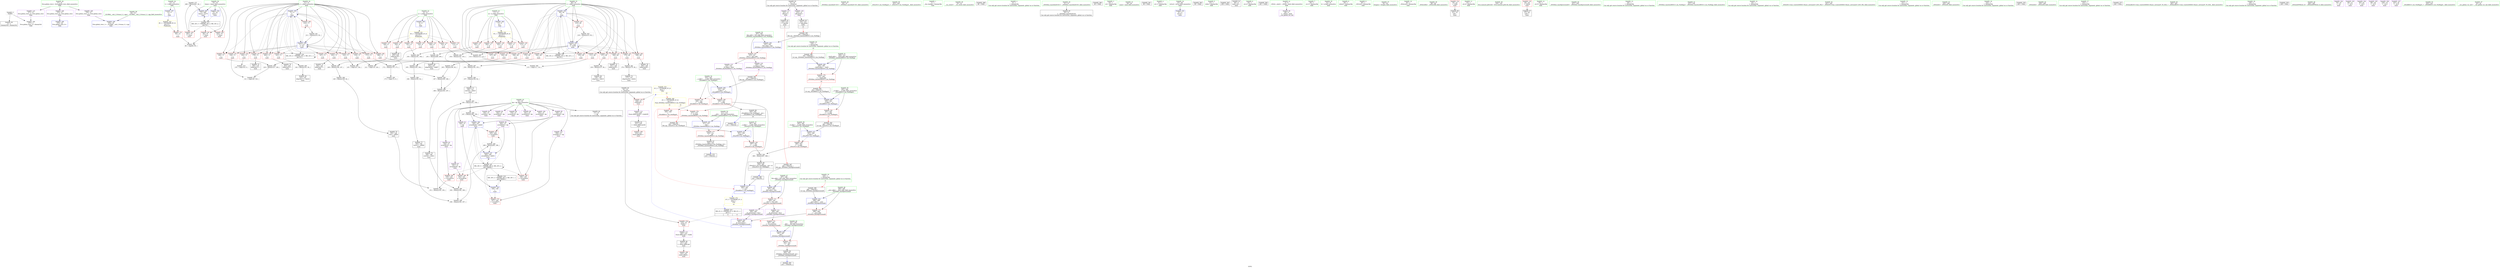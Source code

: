 digraph "SVFG" {
	label="SVFG";

	Node0x563afff440c0 [shape=record,color=grey,label="{NodeID: 0\nNullPtr}"];
	Node0x563afff440c0 -> Node0x563afff63b10[style=solid];
	Node0x563afff440c0 -> Node0x563afff6b740[style=solid];
	Node0x563afff720a0 [shape=record,color=grey,label="{NodeID: 277\n268 = Binary(267, 92, )\n}"];
	Node0x563afff720a0 -> Node0x563afff65fc0[style=solid];
	Node0x563afff65ae0 [shape=record,color=blue,label="{NodeID: 194\n69\<--92\ni\<--\nmain\n}"];
	Node0x563afff65ae0 -> Node0x563afff68a70[style=dashed];
	Node0x563afff65ae0 -> Node0x563afff68b40[style=dashed];
	Node0x563afff65ae0 -> Node0x563afff68c10[style=dashed];
	Node0x563afff65ae0 -> Node0x563afff68ce0[style=dashed];
	Node0x563afff65ae0 -> Node0x563afff68db0[style=dashed];
	Node0x563afff65ae0 -> Node0x563afff68e80[style=dashed];
	Node0x563afff65ae0 -> Node0x563afff68f50[style=dashed];
	Node0x563afff65ae0 -> Node0x563afff69020[style=dashed];
	Node0x563afff65ae0 -> Node0x563afff690f0[style=dashed];
	Node0x563afff65ae0 -> Node0x563afff691c0[style=dashed];
	Node0x563afff65ae0 -> Node0x563afff69290[style=dashed];
	Node0x563afff65ae0 -> Node0x563afff69360[style=dashed];
	Node0x563afff65ae0 -> Node0x563afff65ef0[style=dashed];
	Node0x563afff65ae0 -> Node0x563afff7ff70[style=dashed];
	Node0x563afff62d60 [shape=record,color=purple,label="{NodeID: 111\n220\<--219\nvbase.offset.ptr\<--vtable\nmain\n}"];
	Node0x563afff62d60 -> Node0x563afff64c40[style=solid];
	Node0x563afff60dc0 [shape=record,color=green,label="{NodeID: 28\n46\<--47\n_ZNSt8ios_base4InitC1Ev\<--_ZNSt8ios_base4InitC1Ev_field_insensitive\n}"];
	Node0x563afff94880 [shape=record,color=black,label="{NodeID: 388\n286 = PHI(226, )\n1st arg _ZNSt8ios_base9precisionEl }"];
	Node0x563afff94880 -> Node0x563afff66160[style=solid];
	Node0x563afff74aa0 [shape=record,color=grey,label="{NodeID: 305\n173 = cmp(172, 9, )\n}"];
	Node0x563afff68ce0 [shape=record,color=red,label="{NodeID: 139\n137\<--69\n\<--i\nmain\n}"];
	Node0x563afff68ce0 -> Node0x563afff74620[style=solid];
	Node0x563afff63770 [shape=record,color=green,label="{NodeID: 56\n353\<--354\n_ZStorSt13_Ios_FmtflagsS_\<--_ZStorSt13_Ios_FmtflagsS__field_insensitive\n}"];
	Node0x563afff84310 [shape=record,color=yellow,style=double,label="{NodeID: 333\n8V_1 = ENCHI(MR_8V_0)\npts\{14 \}\nFun[main]}"];
	Node0x563afff84310 -> Node0x563afff68660[style=dashed];
	Node0x563afff6a3a0 [shape=record,color=red,label="{NodeID: 167\n205\<--204\n\<--arrayidx52\nmain\n}"];
	Node0x563afff6a3a0 -> Node0x563afff72b20[style=solid];
	Node0x563afff64f80 [shape=record,color=black,label="{NodeID: 84\n252\<--251\nidxprom68\<--add67\nmain\n}"];
	Node0x563afff5ebe0 [shape=record,color=green,label="{NodeID: 1\n7\<--1\n__dso_handle\<--dummyObj\nGlob }"];
	Node0x563afff72220 [shape=record,color=grey,label="{NodeID: 278\n129 = Binary(127, 128, )\n}"];
	Node0x563afff72220 -> Node0x563afff753a0[style=solid];
	Node0x563afff65bb0 [shape=record,color=blue,label="{NodeID: 195\n71\<--9\nj\<--\nmain\n}"];
	Node0x563afff65bb0 -> Node0x563afff69430[style=dashed];
	Node0x563afff65bb0 -> Node0x563afff69500[style=dashed];
	Node0x563afff65bb0 -> Node0x563afff695d0[style=dashed];
	Node0x563afff65bb0 -> Node0x563afff696a0[style=dashed];
	Node0x563afff65bb0 -> Node0x563afff69770[style=dashed];
	Node0x563afff65bb0 -> Node0x563afff69840[style=dashed];
	Node0x563afff65bb0 -> Node0x563afff69910[style=dashed];
	Node0x563afff65bb0 -> Node0x563afff699e0[style=dashed];
	Node0x563afff65bb0 -> Node0x563afff69ab0[style=dashed];
	Node0x563afff65bb0 -> Node0x563afff69b80[style=dashed];
	Node0x563afff65bb0 -> Node0x563afff69c50[style=dashed];
	Node0x563afff65bb0 -> Node0x563afff69d20[style=dashed];
	Node0x563afff65bb0 -> Node0x563afff69df0[style=dashed];
	Node0x563afff65bb0 -> Node0x563afff65bb0[style=dashed];
	Node0x563afff65bb0 -> Node0x563afff65e20[style=dashed];
	Node0x563afff65bb0 -> Node0x563afff80470[style=dashed];
	Node0x563afff62e30 [shape=record,color=purple,label="{NodeID: 112\n230\<--229\nvbase.offset.ptr60\<--vtable59\nmain\n}"];
	Node0x563afff62e30 -> Node0x563afff64de0[style=solid];
	Node0x563afff60ec0 [shape=record,color=green,label="{NodeID: 29\n52\<--53\n__cxa_atexit\<--__cxa_atexit_field_insensitive\n}"];
	Node0x563afff6bfa0 [shape=record,color=black,label="{NodeID: 389\n88 = PHI()\n}"];
	Node0x563afff74c20 [shape=record,color=grey,label="{NodeID: 306\n96 = cmp(94, 95, )\n}"];
	Node0x563afff68db0 [shape=record,color=red,label="{NodeID: 140\n155\<--69\n\<--i\nmain\n}"];
	Node0x563afff68db0 -> Node0x563afff73ea0[style=solid];
	Node0x563afff63870 [shape=record,color=green,label="{NodeID: 57\n361\<--362\n__a.addr\<--__a.addr_field_insensitive\n_ZStorSt13_Ios_FmtflagsS_\n}"];
	Node0x563afff63870 -> Node0x563afff6b0a0[style=solid];
	Node0x563afff63870 -> Node0x563afff668b0[style=solid];
	Node0x563afff6a470 [shape=record,color=red,label="{NodeID: 168\n222\<--221\nvbase.offset\<--\nmain\n}"];
	Node0x563afff65050 [shape=record,color=black,label="{NodeID: 85\n255\<--254\nidxprom70\<--\nmain\n}"];
	Node0x563afff5ec70 [shape=record,color=green,label="{NodeID: 2\n9\<--1\n\<--dummyObj\nCan only get source location for instruction, argument, global var or function.}"];
	Node0x563afff723a0 [shape=record,color=grey,label="{NodeID: 279\n185 = Binary(184, 92, )\n}"];
	Node0x563afff723a0 -> Node0x563afff73720[style=solid];
	Node0x563afff65c80 [shape=record,color=blue,label="{NodeID: 196\n165\<--167\narrayidx28\<--add29\nmain\n}"];
	Node0x563afff65c80 -> Node0x563afff6a2d0[style=dashed];
	Node0x563afff65c80 -> Node0x563afff6a3a0[style=dashed];
	Node0x563afff65c80 -> Node0x563afff65d50[style=dashed];
	Node0x563afff65c80 -> Node0x563afff81d70[style=dashed];
	Node0x563afff62f00 [shape=record,color=purple,label="{NodeID: 113\n296\<--295\n_M_precision\<--this1\n_ZNSt8ios_base9precisionEl\n}"];
	Node0x563afff62f00 -> Node0x563afff6a950[style=solid];
	Node0x563afff60fc0 [shape=record,color=green,label="{NodeID: 30\n51\<--57\n_ZNSt8ios_base4InitD1Ev\<--_ZNSt8ios_base4InitD1Ev_field_insensitive\n}"];
	Node0x563afff60fc0 -> Node0x563afff63fe0[style=solid];
	Node0x563afff6c0a0 [shape=record,color=black,label="{NodeID: 390\n49 = PHI()\n}"];
	Node0x563afff74da0 [shape=record,color=grey,label="{NodeID: 307\n121 = cmp(119, 120, )\n}"];
	Node0x563afff68e80 [shape=record,color=red,label="{NodeID: 141\n160\<--69\n\<--i\nmain\n}"];
	Node0x563afff68e80 -> Node0x563afff645c0[style=solid];
	Node0x563afff63940 [shape=record,color=green,label="{NodeID: 58\n363\<--364\n__b.addr\<--__b.addr_field_insensitive\n_ZStorSt13_Ios_FmtflagsS_\n}"];
	Node0x563afff63940 -> Node0x563afff6b170[style=solid];
	Node0x563afff63940 -> Node0x563afff6d960[style=solid];
	Node0x563afff6a540 [shape=record,color=red,label="{NodeID: 169\n232\<--231\nvbase.offset61\<--\nmain\n}"];
	Node0x563afff65120 [shape=record,color=black,label="{NodeID: 86\n284\<--302\n_ZNSt8ios_base9precisionEl_ret\<--\n_ZNSt8ios_base9precisionEl\n|{<s0>9}}"];
	Node0x563afff65120:s0 -> Node0x563afff6c5d0[style=solid,color=blue];
	Node0x563afff5ef20 [shape=record,color=green,label="{NodeID: 3\n19\<--1\n.str\<--dummyObj\nGlob }"];
	Node0x563afff72520 [shape=record,color=grey,label="{NodeID: 280\n167 = Binary(166, 159, )\n}"];
	Node0x563afff72520 -> Node0x563afff65c80[style=solid];
	Node0x563afff65d50 [shape=record,color=blue,label="{NodeID: 197\n204\<--206\narrayidx52\<--add53\nmain\n}"];
	Node0x563afff65d50 -> Node0x563afff81d70[style=dashed];
	Node0x563afff62fd0 [shape=record,color=purple,label="{NodeID: 114\n300\<--295\n_M_precision2\<--this1\n_ZNSt8ios_base9precisionEl\n}"];
	Node0x563afff62fd0 -> Node0x563afff66300[style=solid];
	Node0x563afff610c0 [shape=record,color=green,label="{NodeID: 31\n64\<--65\nmain\<--main_field_insensitive\n}"];
	Node0x563afff6c1a0 [shape=record,color=black,label="{NodeID: 391\n98 = PHI()\n}"];
	Node0x563afff74f20 [shape=record,color=grey,label="{NodeID: 308\n115 = cmp(111, 114, )\n}"];
	Node0x563afff68f50 [shape=record,color=red,label="{NodeID: 142\n170\<--69\n\<--i\nmain\n}"];
	Node0x563afff68f50 -> Node0x563afff72820[style=solid];
	Node0x563afff63a10 [shape=record,color=green,label="{NodeID: 59\n39\<--371\n_GLOBAL__sub_I_t3cmax_0_1.cpp\<--_GLOBAL__sub_I_t3cmax_0_1.cpp_field_insensitive\n}"];
	Node0x563afff63a10 -> Node0x563afff6b640[style=solid];
	Node0x563afff6a610 [shape=record,color=red,label="{NodeID: 170\n257\<--256\n\<--arrayidx71\nmain\n}"];
	Node0x563afff651f0 [shape=record,color=black,label="{NodeID: 87\n304\<--324\n_ZNSt8ios_base4setfESt13_Ios_Fmtflags_ret\<--\n_ZNSt8ios_base4setfESt13_Ios_Fmtflags\n|{<s0>10}}"];
	Node0x563afff651f0:s0 -> Node0x563afff931b0[style=solid,color=blue];
	Node0x563afff5efb0 [shape=record,color=green,label="{NodeID: 4\n21\<--1\n.str.1\<--dummyObj\nGlob }"];
	Node0x563afff726a0 [shape=record,color=grey,label="{NodeID: 281\n176 = Binary(175, 92, )\n}"];
	Node0x563afff726a0 -> Node0x563afff64760[style=solid];
	Node0x563afff65e20 [shape=record,color=blue,label="{NodeID: 198\n71\<--211\nj\<--inc\nmain\n}"];
	Node0x563afff65e20 -> Node0x563afff69430[style=dashed];
	Node0x563afff65e20 -> Node0x563afff69500[style=dashed];
	Node0x563afff65e20 -> Node0x563afff695d0[style=dashed];
	Node0x563afff65e20 -> Node0x563afff696a0[style=dashed];
	Node0x563afff65e20 -> Node0x563afff69770[style=dashed];
	Node0x563afff65e20 -> Node0x563afff69840[style=dashed];
	Node0x563afff65e20 -> Node0x563afff69910[style=dashed];
	Node0x563afff65e20 -> Node0x563afff699e0[style=dashed];
	Node0x563afff65e20 -> Node0x563afff69ab0[style=dashed];
	Node0x563afff65e20 -> Node0x563afff69b80[style=dashed];
	Node0x563afff65e20 -> Node0x563afff69c50[style=dashed];
	Node0x563afff65e20 -> Node0x563afff69d20[style=dashed];
	Node0x563afff65e20 -> Node0x563afff69df0[style=dashed];
	Node0x563afff65e20 -> Node0x563afff65bb0[style=dashed];
	Node0x563afff65e20 -> Node0x563afff65e20[style=dashed];
	Node0x563afff65e20 -> Node0x563afff80470[style=dashed];
	Node0x563afff67960 [shape=record,color=purple,label="{NodeID: 115\n316\<--315\n_M_flags\<--this1\n_ZNSt8ios_base4setfESt13_Ios_Fmtflags\n}"];
	Node0x563afff67960 -> Node0x563afff6ac90[style=solid];
	Node0x563afff611c0 [shape=record,color=green,label="{NodeID: 32\n67\<--68\nretval\<--retval_field_insensitive\nmain\n}"];
	Node0x563afff611c0 -> Node0x563afff6b840[style=solid];
	Node0x563afff6c300 [shape=record,color=black,label="{NodeID: 392\n99 = PHI()\n}"];
	Node0x563afff750a0 [shape=record,color=grey,label="{NodeID: 309\n125 = cmp(123, 124, )\n}"];
	Node0x563afff69020 [shape=record,color=red,label="{NodeID: 143\n175\<--69\n\<--i\nmain\n}"];
	Node0x563afff69020 -> Node0x563afff726a0[style=solid];
	Node0x563afff63b10 [shape=record,color=black,label="{NodeID: 60\n2\<--3\ndummyVal\<--dummyVal\n}"];
	Node0x563afff6a6e0 [shape=record,color=red,label="{NodeID: 171\n295\<--287\nthis1\<--this.addr\n_ZNSt8ios_base9precisionEl\n}"];
	Node0x563afff6a6e0 -> Node0x563afff62f00[style=solid];
	Node0x563afff6a6e0 -> Node0x563afff62fd0[style=solid];
	Node0x563afff652c0 [shape=record,color=black,label="{NodeID: 88\n340\<--355\n_ZStoRRSt13_Ios_FmtflagsS__ret\<--\n_ZStoRRSt13_Ios_FmtflagsS_\n|{<s0>16}}"];
	Node0x563afff652c0:s0 -> Node0x563afff93cc0[style=solid,color=blue];
	Node0x563afff5f040 [shape=record,color=green,label="{NodeID: 5\n23\<--1\nstdin\<--dummyObj\nGlob }"];
	Node0x563afff72820 [shape=record,color=grey,label="{NodeID: 282\n172 = Binary(170, 171, )\n}"];
	Node0x563afff72820 -> Node0x563afff74aa0[style=solid];
	Node0x563afff65ef0 [shape=record,color=blue,label="{NodeID: 199\n69\<--216\ni\<--inc56\nmain\n}"];
	Node0x563afff65ef0 -> Node0x563afff68a70[style=dashed];
	Node0x563afff65ef0 -> Node0x563afff68b40[style=dashed];
	Node0x563afff65ef0 -> Node0x563afff68c10[style=dashed];
	Node0x563afff65ef0 -> Node0x563afff68ce0[style=dashed];
	Node0x563afff65ef0 -> Node0x563afff68db0[style=dashed];
	Node0x563afff65ef0 -> Node0x563afff68e80[style=dashed];
	Node0x563afff65ef0 -> Node0x563afff68f50[style=dashed];
	Node0x563afff65ef0 -> Node0x563afff69020[style=dashed];
	Node0x563afff65ef0 -> Node0x563afff690f0[style=dashed];
	Node0x563afff65ef0 -> Node0x563afff691c0[style=dashed];
	Node0x563afff65ef0 -> Node0x563afff69290[style=dashed];
	Node0x563afff65ef0 -> Node0x563afff69360[style=dashed];
	Node0x563afff65ef0 -> Node0x563afff65ef0[style=dashed];
	Node0x563afff65ef0 -> Node0x563afff7ff70[style=dashed];
	Node0x563afff67a30 [shape=record,color=purple,label="{NodeID: 116\n320\<--315\n_M_flags2\<--this1\n_ZNSt8ios_base4setfESt13_Ios_Fmtflags\n|{<s0>16}}"];
	Node0x563afff67a30:s0 -> Node0x563afff94240[style=solid,color=red];
	Node0x563afff61290 [shape=record,color=green,label="{NodeID: 33\n69\<--70\ni\<--i_field_insensitive\nmain\n}"];
	Node0x563afff61290 -> Node0x563afff68a70[style=solid];
	Node0x563afff61290 -> Node0x563afff68b40[style=solid];
	Node0x563afff61290 -> Node0x563afff68c10[style=solid];
	Node0x563afff61290 -> Node0x563afff68ce0[style=solid];
	Node0x563afff61290 -> Node0x563afff68db0[style=solid];
	Node0x563afff61290 -> Node0x563afff68e80[style=solid];
	Node0x563afff61290 -> Node0x563afff68f50[style=solid];
	Node0x563afff61290 -> Node0x563afff69020[style=solid];
	Node0x563afff61290 -> Node0x563afff690f0[style=solid];
	Node0x563afff61290 -> Node0x563afff691c0[style=solid];
	Node0x563afff61290 -> Node0x563afff69290[style=solid];
	Node0x563afff61290 -> Node0x563afff69360[style=solid];
	Node0x563afff61290 -> Node0x563afff65ae0[style=solid];
	Node0x563afff61290 -> Node0x563afff65ef0[style=solid];
	Node0x563afff6c3d0 [shape=record,color=black,label="{NodeID: 393\n258 = PHI()\n}"];
	Node0x563afff75220 [shape=record,color=grey,label="{NodeID: 310\n135 = cmp(134, 9, )\n}"];
	Node0x563afff690f0 [shape=record,color=red,label="{NodeID: 144\n184\<--69\n\<--i\nmain\n}"];
	Node0x563afff690f0 -> Node0x563afff723a0[style=solid];
	Node0x563afff63c10 [shape=record,color=black,label="{NodeID: 61\n66\<--9\nmain_ret\<--\nmain\n}"];
	Node0x563afff6a7b0 [shape=record,color=red,label="{NodeID: 172\n299\<--289\n\<--__prec.addr\n_ZNSt8ios_base9precisionEl\n}"];
	Node0x563afff6a7b0 -> Node0x563afff66300[style=solid];
	Node0x563afff65390 [shape=record,color=black,label="{NodeID: 89\n358\<--369\n_ZStorSt13_Ios_FmtflagsS__ret\<--or\n_ZStorSt13_Ios_FmtflagsS_\n|{<s0>17}}"];
	Node0x563afff65390:s0 -> Node0x563afff93df0[style=solid,color=blue];
	Node0x563afff5f0d0 [shape=record,color=green,label="{NodeID: 6\n24\<--1\n.str.2\<--dummyObj\nGlob }"];
	Node0x563afff729a0 [shape=record,color=grey,label="{NodeID: 283\n159 = Binary(151, 158, )\n}"];
	Node0x563afff729a0 -> Node0x563afff72520[style=solid];
	Node0x563afff65fc0 [shape=record,color=blue,label="{NodeID: 200\n75\<--268\ntimes\<--inc75\nmain\n}"];
	Node0x563afff65fc0 -> Node0x563afff80970[style=dashed];
	Node0x563afff67b00 [shape=record,color=purple,label="{NodeID: 117\n223\<--31\nadd.ptr\<--\nmain\n}"];
	Node0x563afff67b00 -> Node0x563afff64d10[style=solid];
	Node0x563afff61360 [shape=record,color=green,label="{NodeID: 34\n71\<--72\nj\<--j_field_insensitive\nmain\n}"];
	Node0x563afff61360 -> Node0x563afff69430[style=solid];
	Node0x563afff61360 -> Node0x563afff69500[style=solid];
	Node0x563afff61360 -> Node0x563afff695d0[style=solid];
	Node0x563afff61360 -> Node0x563afff696a0[style=solid];
	Node0x563afff61360 -> Node0x563afff69770[style=solid];
	Node0x563afff61360 -> Node0x563afff69840[style=solid];
	Node0x563afff61360 -> Node0x563afff69910[style=solid];
	Node0x563afff61360 -> Node0x563afff699e0[style=solid];
	Node0x563afff61360 -> Node0x563afff69ab0[style=solid];
	Node0x563afff61360 -> Node0x563afff69b80[style=solid];
	Node0x563afff61360 -> Node0x563afff69c50[style=solid];
	Node0x563afff61360 -> Node0x563afff69d20[style=solid];
	Node0x563afff61360 -> Node0x563afff69df0[style=solid];
	Node0x563afff61360 -> Node0x563afff65bb0[style=solid];
	Node0x563afff61360 -> Node0x563afff65e20[style=solid];
	Node0x563afff6c500 [shape=record,color=black,label="{NodeID: 394\n261 = PHI()\n}"];
	Node0x563afff753a0 [shape=record,color=grey,label="{NodeID: 311\n131 = cmp(129, 130, )\n}"];
	Node0x563afff691c0 [shape=record,color=red,label="{NodeID: 145\n194\<--69\n\<--i\nmain\n}"];
	Node0x563afff691c0 -> Node0x563afff74320[style=solid];
	Node0x563afff63ce0 [shape=record,color=black,label="{NodeID: 62\n17\<--15\n\<--dp\nCan only get source location for instruction, argument, global var or function.}"];
	Node0x563afff6a880 [shape=record,color=red,label="{NodeID: 173\n302\<--291\n\<--__old\n_ZNSt8ios_base9precisionEl\n}"];
	Node0x563afff6a880 -> Node0x563afff65120[style=solid];
	Node0x563afff65460 [shape=record,color=purple,label="{NodeID: 90\n48\<--4\n\<--_ZStL8__ioinit\n__cxx_global_var_init\n}"];
	Node0x563afff5f190 [shape=record,color=green,label="{NodeID: 7\n26\<--1\n.str.3\<--dummyObj\nGlob }"];
	Node0x563afff72b20 [shape=record,color=grey,label="{NodeID: 284\n206 = Binary(205, 198, )\n}"];
	Node0x563afff72b20 -> Node0x563afff65d50[style=solid];
	Node0x563afff66090 [shape=record,color=blue,label="{NodeID: 201\n287\<--285\nthis.addr\<--this\n_ZNSt8ios_base9precisionEl\n}"];
	Node0x563afff66090 -> Node0x563afff6a6e0[style=dashed];
	Node0x563afff67bd0 [shape=record,color=purple,label="{NodeID: 118\n233\<--31\nadd.ptr62\<--\nmain\n}"];
	Node0x563afff67bd0 -> Node0x563afff64eb0[style=solid];
	Node0x563afff61430 [shape=record,color=green,label="{NodeID: 35\n73\<--74\nk\<--k_field_insensitive\nmain\n}"];
	Node0x563afff6c5d0 [shape=record,color=black,label="{NodeID: 395\n225 = PHI(284, )\n}"];
	Node0x563afff69290 [shape=record,color=red,label="{NodeID: 146\n199\<--69\n\<--i\nmain\n}"];
	Node0x563afff69290 -> Node0x563afff64aa0[style=solid];
	Node0x563afff63de0 [shape=record,color=black,label="{NodeID: 63\n31\<--30\n\<--_ZSt4cout\nCan only get source location for instruction, argument, global var or function.}"];
	Node0x563afff63de0 -> Node0x563afff67b00[style=solid];
	Node0x563afff63de0 -> Node0x563afff67bd0[style=solid];
	Node0x563afff85170 [shape=record,color=yellow,style=double,label="{NodeID: 340\n2V_1 = ENCHI(MR_2V_0)\npts\{1 \}\nFun[_ZNSt8ios_base4setfESt13_Ios_Fmtflags]|{|<s1>16|<s2>16}}"];
	Node0x563afff85170 -> Node0x563afff6ac90[style=dashed];
	Node0x563afff85170:s1 -> Node0x563afff6afd0[style=dashed,color=red];
	Node0x563afff85170:s2 -> Node0x563afff667e0[style=dashed,color=red];
	Node0x563afff6a950 [shape=record,color=red,label="{NodeID: 174\n297\<--296\n\<--_M_precision\n_ZNSt8ios_base9precisionEl\n}"];
	Node0x563afff6a950 -> Node0x563afff66230[style=solid];
	Node0x563afff65530 [shape=record,color=purple,label="{NodeID: 91\n106\<--15\n\<--dp\nmain\n}"];
	Node0x563afff65530 -> Node0x563afff65a10[style=solid];
	Node0x563afff5faa0 [shape=record,color=green,label="{NodeID: 8\n28\<--1\nstdout\<--dummyObj\nGlob }"];
	Node0x563afff72ca0 [shape=record,color=grey,label="{NodeID: 285\n142 = Binary(141, 92, )\n}"];
	Node0x563afff72ca0 -> Node0x563afff64350[style=solid];
	Node0x563afff66160 [shape=record,color=blue,label="{NodeID: 202\n289\<--286\n__prec.addr\<--__prec\n_ZNSt8ios_base9precisionEl\n}"];
	Node0x563afff66160 -> Node0x563afff6a7b0[style=dashed];
	Node0x563afff67ca0 [shape=record,color=red,label="{NodeID: 119\n112\<--8\n\<--n\nmain\n}"];
	Node0x563afff67ca0 -> Node0x563afff73ba0[style=solid];
	Node0x563afff61500 [shape=record,color=green,label="{NodeID: 36\n75\<--76\ntimes\<--times_field_insensitive\nmain\n}"];
	Node0x563afff61500 -> Node0x563afff69ec0[style=solid];
	Node0x563afff61500 -> Node0x563afff69f90[style=solid];
	Node0x563afff61500 -> Node0x563afff6a060[style=solid];
	Node0x563afff61500 -> Node0x563afff65940[style=solid];
	Node0x563afff61500 -> Node0x563afff65fc0[style=solid];
	Node0x563afff69360 [shape=record,color=red,label="{NodeID: 147\n215\<--69\n\<--i\nmain\n}"];
	Node0x563afff69360 -> Node0x563afff747a0[style=solid];
	Node0x563afff63ee0 [shape=record,color=black,label="{NodeID: 64\n32\<--30\n\<--_ZSt4cout\nCan only get source location for instruction, argument, global var or function.}"];
	Node0x563afff63ee0 -> Node0x563afff688d0[style=solid];
	Node0x563afff63ee0 -> Node0x563afff689a0[style=solid];
	Node0x563afff6aa20 [shape=record,color=red,label="{NodeID: 175\n315\<--307\nthis1\<--this.addr\n_ZNSt8ios_base4setfESt13_Ios_Fmtflags\n}"];
	Node0x563afff6aa20 -> Node0x563afff67960[style=solid];
	Node0x563afff6aa20 -> Node0x563afff67a30[style=solid];
	Node0x563afff65600 [shape=record,color=purple,label="{NodeID: 92\n140\<--15\narrayidx\<--dp\nmain\n}"];
	Node0x563afff5fb30 [shape=record,color=green,label="{NodeID: 9\n29\<--1\n_ZSt3cin\<--dummyObj\nGlob }"];
	Node0x563afff72e20 [shape=record,color=grey,label="{NodeID: 286\n149 = Binary(148, 92, )\n}"];
	Node0x563afff72e20 -> Node0x563afff64420[style=solid];
	Node0x563afff66230 [shape=record,color=blue,label="{NodeID: 203\n291\<--297\n__old\<--\n_ZNSt8ios_base9precisionEl\n}"];
	Node0x563afff66230 -> Node0x563afff6a880[style=dashed];
	Node0x563afff67d70 [shape=record,color=red,label="{NodeID: 120\n120\<--8\n\<--n\nmain\n}"];
	Node0x563afff67d70 -> Node0x563afff74da0[style=solid];
	Node0x563afff615d0 [shape=record,color=green,label="{NodeID: 37\n82\<--83\nfreopen\<--freopen_field_insensitive\n}"];
	Node0x563afff7fa70 [shape=record,color=black,label="{NodeID: 314\nMR_2V_2 = PHI(MR_2V_4, MR_2V_1, )\npts\{1 \}\n|{|<s1>9|<s2>9}}"];
	Node0x563afff7fa70 -> Node0x563afff688d0[style=dashed];
	Node0x563afff7fa70:s1 -> Node0x563afff6a950[style=dashed,color=red];
	Node0x563afff7fa70:s2 -> Node0x563afff66300[style=dashed,color=red];
	Node0x563afff69430 [shape=record,color=red,label="{NodeID: 148\n119\<--71\n\<--j\nmain\n}"];
	Node0x563afff69430 -> Node0x563afff74da0[style=solid];
	Node0x563afff63fe0 [shape=record,color=black,label="{NodeID: 65\n50\<--51\n\<--_ZNSt8ios_base4InitD1Ev\nCan only get source location for instruction, argument, global var or function.}"];
	Node0x563afff6aaf0 [shape=record,color=red,label="{NodeID: 176\n319\<--309\n\<--__fmtfl.addr\n_ZNSt8ios_base4setfESt13_Ios_Fmtflags\n|{<s0>16}}"];
	Node0x563afff6aaf0:s0 -> Node0x563afff94380[style=solid,color=red];
	Node0x563afff656d0 [shape=record,color=purple,label="{NodeID: 93\n144\<--15\narrayidx18\<--dp\nmain\n}"];
	Node0x563afff656d0 -> Node0x563afff6a130[style=solid];
	Node0x563afff5fbc0 [shape=record,color=green,label="{NodeID: 10\n30\<--1\n_ZSt4cout\<--dummyObj\nGlob }"];
	Node0x563afff72fa0 [shape=record,color=grey,label="{NodeID: 287\n148 = Binary(146, 147, )\n}"];
	Node0x563afff72fa0 -> Node0x563afff72e20[style=solid];
	Node0x563afff66300 [shape=record,color=blue,label="{NodeID: 204\n300\<--299\n_M_precision2\<--\n_ZNSt8ios_base9precisionEl\n|{<s0>9}}"];
	Node0x563afff66300:s0 -> Node0x563afff87a20[style=dashed,color=blue];
	Node0x563afff67e40 [shape=record,color=red,label="{NodeID: 121\n146\<--8\n\<--n\nmain\n}"];
	Node0x563afff67e40 -> Node0x563afff72fa0[style=solid];
	Node0x563afff616d0 [shape=record,color=green,label="{NodeID: 38\n89\<--90\n_ZNSirsERi\<--_ZNSirsERi_field_insensitive\n}"];
	Node0x563afff7ff70 [shape=record,color=black,label="{NodeID: 315\nMR_12V_2 = PHI(MR_12V_4, MR_12V_1, )\npts\{70 \}\n}"];
	Node0x563afff7ff70 -> Node0x563afff65ae0[style=dashed];
	Node0x563afff69500 [shape=record,color=red,label="{NodeID: 149\n123\<--71\n\<--j\nmain\n}"];
	Node0x563afff69500 -> Node0x563afff750a0[style=solid];
	Node0x563afff640e0 [shape=record,color=black,label="{NodeID: 66\n81\<--78\ncall\<--\nmain\n}"];
	Node0x563afff6abc0 [shape=record,color=red,label="{NodeID: 177\n324\<--311\n\<--__old\n_ZNSt8ios_base4setfESt13_Ios_Fmtflags\n}"];
	Node0x563afff6abc0 -> Node0x563afff651f0[style=solid];
	Node0x563afff657a0 [shape=record,color=purple,label="{NodeID: 94\n162\<--15\narrayidx26\<--dp\nmain\n}"];
	Node0x563afff5fcc0 [shape=record,color=green,label="{NodeID: 11\n33\<--1\n.str.4\<--dummyObj\nGlob }"];
	Node0x563afff73120 [shape=record,color=grey,label="{NodeID: 288\n188 = Binary(183, 187, )\n}"];
	Node0x563afff73120 -> Node0x563afff64900[style=solid];
	Node0x563afff663d0 [shape=record,color=blue,label="{NodeID: 205\n307\<--305\nthis.addr\<--this\n_ZNSt8ios_base4setfESt13_Ios_Fmtflags\n}"];
	Node0x563afff663d0 -> Node0x563afff6aa20[style=dashed];
	Node0x563afff67f10 [shape=record,color=red,label="{NodeID: 122\n152\<--8\n\<--n\nmain\n}"];
	Node0x563afff67f10 -> Node0x563afff738a0[style=solid];
	Node0x563afff617d0 [shape=record,color=green,label="{NodeID: 39\n104\<--105\nllvm.memset.p0i8.i64\<--llvm.memset.p0i8.i64_field_insensitive\n}"];
	Node0x563afff80470 [shape=record,color=black,label="{NodeID: 316\nMR_14V_2 = PHI(MR_14V_3, MR_14V_1, )\npts\{72 \}\n}"];
	Node0x563afff80470 -> Node0x563afff65bb0[style=dashed];
	Node0x563afff80470 -> Node0x563afff80470[style=dashed];
	Node0x563afff695d0 [shape=record,color=red,label="{NodeID: 150\n128\<--71\n\<--j\nmain\n}"];
	Node0x563afff695d0 -> Node0x563afff72220[style=solid];
	Node0x563afff641b0 [shape=record,color=black,label="{NodeID: 67\n87\<--84\ncall1\<--\nmain\n}"];
	Node0x563afff6ac90 [shape=record,color=red,label="{NodeID: 178\n317\<--316\n\<--_M_flags\n_ZNSt8ios_base4setfESt13_Ios_Fmtflags\n}"];
	Node0x563afff6ac90 -> Node0x563afff66570[style=solid];
	Node0x563afff65870 [shape=record,color=purple,label="{NodeID: 95\n165\<--15\narrayidx28\<--dp\nmain\n}"];
	Node0x563afff65870 -> Node0x563afff6a200[style=solid];
	Node0x563afff65870 -> Node0x563afff65c80[style=solid];
	Node0x563afff5fdc0 [shape=record,color=green,label="{NodeID: 12\n35\<--1\n.str.5\<--dummyObj\nGlob }"];
	Node0x563afff87a20 [shape=record,color=yellow,style=double,label="{NodeID: 372\n2V_3 = CSCHI(MR_2V_2)\npts\{1 \}\nCS[]|{|<s1>10}}"];
	Node0x563afff87a20 -> Node0x563afff689a0[style=dashed];
	Node0x563afff87a20:s1 -> Node0x563afff85170[style=dashed,color=red];
	Node0x563afff732a0 [shape=record,color=grey,label="{NodeID: 289\n190 = Binary(182, 189, )\n}"];
	Node0x563afff732a0 -> Node0x563afff74020[style=solid];
	Node0x563afff664a0 [shape=record,color=blue,label="{NodeID: 206\n309\<--306\n__fmtfl.addr\<--__fmtfl\n_ZNSt8ios_base4setfESt13_Ios_Fmtflags\n}"];
	Node0x563afff664a0 -> Node0x563afff6aaf0[style=dashed];
	Node0x563afff67fe0 [shape=record,color=red,label="{NodeID: 123\n191\<--8\n\<--n\nmain\n}"];
	Node0x563afff67fe0 -> Node0x563afff73a20[style=solid];
	Node0x563afff618d0 [shape=record,color=green,label="{NodeID: 40\n227\<--228\n_ZNSt8ios_base9precisionEl\<--_ZNSt8ios_base9precisionEl_field_insensitive\n}"];
	Node0x563afff80970 [shape=record,color=black,label="{NodeID: 317\nMR_16V_3 = PHI(MR_16V_4, MR_16V_2, )\npts\{76 \}\n}"];
	Node0x563afff80970 -> Node0x563afff69ec0[style=dashed];
	Node0x563afff80970 -> Node0x563afff69f90[style=dashed];
	Node0x563afff80970 -> Node0x563afff6a060[style=dashed];
	Node0x563afff80970 -> Node0x563afff65fc0[style=dashed];
	Node0x563afff696a0 [shape=record,color=red,label="{NodeID: 151\n130\<--71\n\<--j\nmain\n}"];
	Node0x563afff696a0 -> Node0x563afff753a0[style=solid];
	Node0x563afff64280 [shape=record,color=black,label="{NodeID: 68\n139\<--138\nidxprom\<--sub15\nmain\n}"];
	Node0x563afff6ad60 [shape=record,color=red,label="{NodeID: 179\n349\<--343\n\<--__a.addr\n_ZStoRRSt13_Ios_FmtflagsS_\n}"];
	Node0x563afff6ad60 -> Node0x563afff6afd0[style=solid];
	Node0x563afff620a0 [shape=record,color=purple,label="{NodeID: 96\n178\<--15\narrayidx36\<--dp\nmain\n}"];
	Node0x563afff5fec0 [shape=record,color=green,label="{NodeID: 13\n38\<--1\n\<--dummyObj\nCan only get source location for instruction, argument, global var or function.}"];
	Node0x563afff73420 [shape=record,color=grey,label="{NodeID: 290\n151 = Binary(145, 150, )\n}"];
	Node0x563afff73420 -> Node0x563afff729a0[style=solid];
	Node0x563afff66570 [shape=record,color=blue,label="{NodeID: 207\n311\<--317\n__old\<--\n_ZNSt8ios_base4setfESt13_Ios_Fmtflags\n}"];
	Node0x563afff66570 -> Node0x563afff6abc0[style=dashed];
	Node0x563afff680b0 [shape=record,color=red,label="{NodeID: 124\n249\<--8\n\<--n\nmain\n}"];
	Node0x563afff680b0 -> Node0x563afff735a0[style=solid];
	Node0x563afff619d0 [shape=record,color=green,label="{NodeID: 41\n237\<--238\n_ZNSt8ios_base4setfESt13_Ios_Fmtflags\<--_ZNSt8ios_base4setfESt13_Ios_Fmtflags_field_insensitive\n}"];
	Node0x563afff80e70 [shape=record,color=black,label="{NodeID: 318\nMR_18V_2 = PHI(MR_18V_4, MR_18V_1, )\npts\{180000 \}\n}"];
	Node0x563afff80e70 -> Node0x563afff65a10[style=dashed];
	Node0x563afff69770 [shape=record,color=red,label="{NodeID: 152\n134\<--71\n\<--j\nmain\n}"];
	Node0x563afff69770 -> Node0x563afff75220[style=solid];
	Node0x563afff64350 [shape=record,color=black,label="{NodeID: 69\n143\<--142\nidxprom17\<--sub16\nmain\n}"];
	Node0x563afff6ae30 [shape=record,color=red,label="{NodeID: 180\n355\<--343\n\<--__a.addr\n_ZStoRRSt13_Ios_FmtflagsS_\n}"];
	Node0x563afff6ae30 -> Node0x563afff652c0[style=solid];
	Node0x563afff6ae30 -> Node0x563afff667e0[style=solid];
	Node0x563afff62170 [shape=record,color=purple,label="{NodeID: 97\n181\<--15\narrayidx38\<--dp\nmain\n}"];
	Node0x563afff62170 -> Node0x563afff6a2d0[style=solid];
	Node0x563afff5ffc0 [shape=record,color=green,label="{NodeID: 14\n92\<--1\n\<--dummyObj\nCan only get source location for instruction, argument, global var or function.}"];
	Node0x563afff87ce0 [shape=record,color=yellow,style=double,label="{NodeID: 374\n2V_2 = CSCHI(MR_2V_1)\npts\{1 \}\nCS[]|{<s0>10}}"];
	Node0x563afff87ce0:s0 -> Node0x563afff7fa70[style=dashed,color=blue];
	Node0x563afff735a0 [shape=record,color=grey,label="{NodeID: 291\n251 = Binary(249, 250, )\n}"];
	Node0x563afff735a0 -> Node0x563afff64f80[style=solid];
	Node0x563afff66640 [shape=record,color=blue,label="{NodeID: 208\n343\<--341\n__a.addr\<--__a\n_ZStoRRSt13_Ios_FmtflagsS_\n}"];
	Node0x563afff66640 -> Node0x563afff6ad60[style=dashed];
	Node0x563afff66640 -> Node0x563afff6ae30[style=dashed];
	Node0x563afff68180 [shape=record,color=red,label="{NodeID: 125\n254\<--8\n\<--n\nmain\n}"];
	Node0x563afff68180 -> Node0x563afff65050[style=solid];
	Node0x563afff61ad0 [shape=record,color=green,label="{NodeID: 42\n241\<--242\n_ZStlsISt11char_traitsIcEERSt13basic_ostreamIcT_ES5_PKc\<--_ZStlsISt11char_traitsIcEERSt13basic_ostreamIcT_ES5_PKc_field_insensitive\n}"];
	Node0x563afff69840 [shape=record,color=red,label="{NodeID: 153\n141\<--71\n\<--j\nmain\n}"];
	Node0x563afff69840 -> Node0x563afff72ca0[style=solid];
	Node0x563afff64420 [shape=record,color=black,label="{NodeID: 70\n150\<--149\nconv\<--add20\nmain\n}"];
	Node0x563afff64420 -> Node0x563afff73420[style=solid];
	Node0x563afff6af00 [shape=record,color=red,label="{NodeID: 181\n351\<--345\n\<--__b.addr\n_ZStoRRSt13_Ios_FmtflagsS_\n|{<s0>17}}"];
	Node0x563afff6af00:s0 -> Node0x563afff94100[style=solid,color=red];
	Node0x563afff62240 [shape=record,color=purple,label="{NodeID: 98\n201\<--15\narrayidx50\<--dp\nmain\n}"];
	Node0x563afff600c0 [shape=record,color=green,label="{NodeID: 15\n101\<--1\n\<--dummyObj\nCan only get source location for instruction, argument, global var or function.}"];
	Node0x563afff931b0 [shape=record,color=black,label="{NodeID: 375\n235 = PHI(304, )\n}"];
	Node0x563afff73720 [shape=record,color=grey,label="{NodeID: 292\n187 = Binary(185, 186, )\n}"];
	Node0x563afff73720 -> Node0x563afff73120[style=solid];
	Node0x563afff66710 [shape=record,color=blue,label="{NodeID: 209\n345\<--342\n__b.addr\<--__b\n_ZStoRRSt13_Ios_FmtflagsS_\n}"];
	Node0x563afff66710 -> Node0x563afff6af00[style=dashed];
	Node0x563afff68250 [shape=record,color=red,label="{NodeID: 126\n113\<--11\n\<--m\nmain\n}"];
	Node0x563afff68250 -> Node0x563afff73ba0[style=solid];
	Node0x563afff61bd0 [shape=record,color=green,label="{NodeID: 43\n245\<--246\n_ZNSolsEi\<--_ZNSolsEi_field_insensitive\n}"];
	Node0x563afff69910 [shape=record,color=red,label="{NodeID: 154\n147\<--71\n\<--j\nmain\n}"];
	Node0x563afff69910 -> Node0x563afff72fa0[style=solid];
	Node0x563afff644f0 [shape=record,color=black,label="{NodeID: 71\n158\<--157\nconv24\<--add23\nmain\n}"];
	Node0x563afff644f0 -> Node0x563afff729a0[style=solid];
	Node0x563afff6afd0 [shape=record,color=red,label="{NodeID: 182\n350\<--349\n\<--\n_ZStoRRSt13_Ios_FmtflagsS_\n|{<s0>17}}"];
	Node0x563afff6afd0:s0 -> Node0x563afff93fc0[style=solid,color=red];
	Node0x563afff62310 [shape=record,color=purple,label="{NodeID: 99\n204\<--15\narrayidx52\<--dp\nmain\n}"];
	Node0x563afff62310 -> Node0x563afff6a3a0[style=solid];
	Node0x563afff62310 -> Node0x563afff65d50[style=solid];
	Node0x563afff601c0 [shape=record,color=green,label="{NodeID: 16\n102\<--1\n\<--dummyObj\nCan only get source location for instruction, argument, global var or function.}"];
	Node0x563afff939f0 [shape=record,color=black,label="{NodeID: 376\n240 = PHI()\n}"];
	Node0x563afff738a0 [shape=record,color=grey,label="{NodeID: 293\n154 = Binary(152, 153, )\n}"];
	Node0x563afff738a0 -> Node0x563afff73ea0[style=solid];
	Node0x563afff667e0 [shape=record,color=blue,label="{NodeID: 210\n355\<--352\n\<--call\n_ZStoRRSt13_Ios_FmtflagsS_\n|{<s0>16}}"];
	Node0x563afff667e0:s0 -> Node0x563afff87ce0[style=dashed,color=blue];
	Node0x563afff68320 [shape=record,color=red,label="{NodeID: 127\n153\<--11\n\<--m\nmain\n}"];
	Node0x563afff68320 -> Node0x563afff738a0[style=solid];
	Node0x563afff61cd0 [shape=record,color=green,label="{NodeID: 44\n259\<--260\n_ZNSolsEd\<--_ZNSolsEd_field_insensitive\n}"];
	Node0x563afff81d70 [shape=record,color=black,label="{NodeID: 321\nMR_18V_5 = PHI(MR_18V_6, MR_18V_4, )\npts\{180000 \}\n}"];
	Node0x563afff81d70 -> Node0x563afff6a130[style=dashed];
	Node0x563afff81d70 -> Node0x563afff6a200[style=dashed];
	Node0x563afff81d70 -> Node0x563afff6a2d0[style=dashed];
	Node0x563afff81d70 -> Node0x563afff6a3a0[style=dashed];
	Node0x563afff81d70 -> Node0x563afff6a610[style=dashed];
	Node0x563afff81d70 -> Node0x563afff65c80[style=dashed];
	Node0x563afff81d70 -> Node0x563afff65d50[style=dashed];
	Node0x563afff81d70 -> Node0x563afff80e70[style=dashed];
	Node0x563afff81d70 -> Node0x563afff81d70[style=dashed];
	Node0x563afff699e0 [shape=record,color=red,label="{NodeID: 155\n163\<--71\n\<--j\nmain\n}"];
	Node0x563afff699e0 -> Node0x563afff64690[style=solid];
	Node0x563afff645c0 [shape=record,color=black,label="{NodeID: 72\n161\<--160\nidxprom25\<--\nmain\n}"];
	Node0x563afff6b0a0 [shape=record,color=red,label="{NodeID: 183\n367\<--361\n\<--__a.addr\n_ZStorSt13_Ios_FmtflagsS_\n}"];
	Node0x563afff6b0a0 -> Node0x563afff74920[style=solid];
	Node0x563afff623e0 [shape=record,color=purple,label="{NodeID: 100\n253\<--15\narrayidx69\<--dp\nmain\n}"];
	Node0x563afff602c0 [shape=record,color=green,label="{NodeID: 17\n103\<--1\n\<--dummyObj\nCan only get source location for instruction, argument, global var or function.}"];
	Node0x563afff93af0 [shape=record,color=black,label="{NodeID: 377\n244 = PHI()\n}"];
	Node0x563afff73a20 [shape=record,color=grey,label="{NodeID: 294\n193 = Binary(191, 192, )\n}"];
	Node0x563afff73a20 -> Node0x563afff74320[style=solid];
	Node0x563afff668b0 [shape=record,color=blue,label="{NodeID: 211\n361\<--359\n__a.addr\<--__a\n_ZStorSt13_Ios_FmtflagsS_\n}"];
	Node0x563afff668b0 -> Node0x563afff6b0a0[style=dashed];
	Node0x563afff683f0 [shape=record,color=red,label="{NodeID: 128\n183\<--11\n\<--m\nmain\n}"];
	Node0x563afff683f0 -> Node0x563afff73120[style=solid];
	Node0x563afff61dd0 [shape=record,color=green,label="{NodeID: 45\n262\<--263\n_ZSt4endlIcSt11char_traitsIcEERSt13basic_ostreamIT_T0_ES6_\<--_ZSt4endlIcSt11char_traitsIcEERSt13basic_ostreamIT_T0_ES6__field_insensitive\n}"];
	Node0x563afff69ab0 [shape=record,color=red,label="{NodeID: 156\n171\<--71\n\<--j\nmain\n}"];
	Node0x563afff69ab0 -> Node0x563afff72820[style=solid];
	Node0x563afff64690 [shape=record,color=black,label="{NodeID: 73\n164\<--163\nidxprom27\<--\nmain\n}"];
	Node0x563afff6b170 [shape=record,color=red,label="{NodeID: 184\n368\<--363\n\<--__b.addr\n_ZStorSt13_Ios_FmtflagsS_\n}"];
	Node0x563afff6b170 -> Node0x563afff74920[style=solid];
	Node0x563afff624b0 [shape=record,color=purple,label="{NodeID: 101\n256\<--15\narrayidx71\<--dp\nmain\n}"];
	Node0x563afff624b0 -> Node0x563afff6a610[style=solid];
	Node0x563afff603c0 [shape=record,color=green,label="{NodeID: 18\n108\<--1\n\<--dummyObj\nCan only get source location for instruction, argument, global var or function.}"];
	Node0x563afff93bf0 [shape=record,color=black,label="{NodeID: 378\n248 = PHI()\n}"];
	Node0x563afff73ba0 [shape=record,color=grey,label="{NodeID: 295\n114 = Binary(112, 113, )\n}"];
	Node0x563afff73ba0 -> Node0x563afff74f20[style=solid];
	Node0x563afff6d960 [shape=record,color=blue,label="{NodeID: 212\n363\<--360\n__b.addr\<--__b\n_ZStorSt13_Ios_FmtflagsS_\n}"];
	Node0x563afff6d960 -> Node0x563afff6b170[style=dashed];
	Node0x563afff684c0 [shape=record,color=red,label="{NodeID: 129\n192\<--11\n\<--m\nmain\n}"];
	Node0x563afff684c0 -> Node0x563afff73a20[style=solid];
	Node0x563afff61ed0 [shape=record,color=green,label="{NodeID: 46\n264\<--265\n_ZNSolsEPFRSoS_E\<--_ZNSolsEPFRSoS_E_field_insensitive\n}"];
	Node0x563afff69b80 [shape=record,color=red,label="{NodeID: 157\n179\<--71\n\<--j\nmain\n}"];
	Node0x563afff69b80 -> Node0x563afff64830[style=solid];
	Node0x563afff64760 [shape=record,color=black,label="{NodeID: 74\n177\<--176\nidxprom35\<--sub34\nmain\n}"];
	Node0x563afff6b240 [shape=record,color=blue,label="{NodeID: 185\n8\<--9\nn\<--\nGlob }"];
	Node0x563afff6b240 -> Node0x563afff84150[style=dashed];
	Node0x563afff62580 [shape=record,color=purple,label="{NodeID: 102\n79\<--19\n\<--.str\nmain\n}"];
	Node0x563afff604c0 [shape=record,color=green,label="{NodeID: 19\n226\<--1\n\<--dummyObj\nCan only get source location for instruction, argument, global var or function.|{<s0>9}}"];
	Node0x563afff604c0:s0 -> Node0x563afff94880[style=solid,color=red];
	Node0x563afff93cc0 [shape=record,color=black,label="{NodeID: 379\n321 = PHI(340, )\n}"];
	Node0x563afff73d20 [shape=record,color=grey,label="{NodeID: 296\n157 = Binary(156, 92, )\n}"];
	Node0x563afff73d20 -> Node0x563afff644f0[style=solid];
	Node0x563afff68590 [shape=record,color=red,label="{NodeID: 130\n250\<--11\n\<--m\nmain\n}"];
	Node0x563afff68590 -> Node0x563afff735a0[style=solid];
	Node0x563afff61fd0 [shape=record,color=green,label="{NodeID: 47\n287\<--288\nthis.addr\<--this.addr_field_insensitive\n_ZNSt8ios_base9precisionEl\n}"];
	Node0x563afff61fd0 -> Node0x563afff6a6e0[style=solid];
	Node0x563afff61fd0 -> Node0x563afff66090[style=solid];
	Node0x563afff69c50 [shape=record,color=red,label="{NodeID: 158\n186\<--71\n\<--j\nmain\n}"];
	Node0x563afff69c50 -> Node0x563afff73720[style=solid];
	Node0x563afff64830 [shape=record,color=black,label="{NodeID: 75\n180\<--179\nidxprom37\<--\nmain\n}"];
	Node0x563afff6b340 [shape=record,color=blue,label="{NodeID: 186\n11\<--9\nm\<--\nGlob }"];
	Node0x563afff6b340 -> Node0x563afff84230[style=dashed];
	Node0x563afff62650 [shape=record,color=purple,label="{NodeID: 103\n80\<--21\n\<--.str.1\nmain\n}"];
	Node0x563afff605c0 [shape=record,color=green,label="{NodeID: 20\n236\<--1\n\<--dummyObj\nCan only get source location for instruction, argument, global var or function.|{<s0>10}}"];
	Node0x563afff605c0:s0 -> Node0x563afff94600[style=solid,color=red];
	Node0x563afff93df0 [shape=record,color=black,label="{NodeID: 380\n352 = PHI(358, )\n}"];
	Node0x563afff93df0 -> Node0x563afff667e0[style=solid];
	Node0x563afff73ea0 [shape=record,color=grey,label="{NodeID: 297\n156 = Binary(154, 155, )\n}"];
	Node0x563afff73ea0 -> Node0x563afff73d20[style=solid];
	Node0x563afff68660 [shape=record,color=red,label="{NodeID: 131\n95\<--13\n\<--t\nmain\n}"];
	Node0x563afff68660 -> Node0x563afff74c20[style=solid];
	Node0x563afff630c0 [shape=record,color=green,label="{NodeID: 48\n289\<--290\n__prec.addr\<--__prec.addr_field_insensitive\n_ZNSt8ios_base9precisionEl\n}"];
	Node0x563afff630c0 -> Node0x563afff6a7b0[style=solid];
	Node0x563afff630c0 -> Node0x563afff66160[style=solid];
	Node0x563afff69d20 [shape=record,color=red,label="{NodeID: 159\n202\<--71\n\<--j\nmain\n}"];
	Node0x563afff69d20 -> Node0x563afff64b70[style=solid];
	Node0x563afff64900 [shape=record,color=black,label="{NodeID: 76\n189\<--188\nconv42\<--sub41\nmain\n}"];
	Node0x563afff64900 -> Node0x563afff732a0[style=solid];
	Node0x563afff6b440 [shape=record,color=blue,label="{NodeID: 187\n13\<--9\nt\<--\nGlob }"];
	Node0x563afff6b440 -> Node0x563afff84310[style=dashed];
	Node0x563afff62720 [shape=record,color=purple,label="{NodeID: 104\n85\<--24\n\<--.str.2\nmain\n}"];
	Node0x563afff606c0 [shape=record,color=green,label="{NodeID: 21\n4\<--6\n_ZStL8__ioinit\<--_ZStL8__ioinit_field_insensitive\nGlob }"];
	Node0x563afff606c0 -> Node0x563afff65460[style=solid];
	Node0x563afff93fc0 [shape=record,color=black,label="{NodeID: 381\n359 = PHI(350, )\n0th arg _ZStorSt13_Ios_FmtflagsS_ }"];
	Node0x563afff93fc0 -> Node0x563afff668b0[style=solid];
	Node0x563afff74020 [shape=record,color=grey,label="{NodeID: 298\n198 = Binary(190, 197, )\n}"];
	Node0x563afff74020 -> Node0x563afff72b20[style=solid];
	Node0x563afff68730 [shape=record,color=red,label="{NodeID: 132\n78\<--23\n\<--stdin\nmain\n}"];
	Node0x563afff68730 -> Node0x563afff640e0[style=solid];
	Node0x563afff63190 [shape=record,color=green,label="{NodeID: 49\n291\<--292\n__old\<--__old_field_insensitive\n_ZNSt8ios_base9precisionEl\n}"];
	Node0x563afff63190 -> Node0x563afff6a880[style=solid];
	Node0x563afff63190 -> Node0x563afff66230[style=solid];
	Node0x563afff69df0 [shape=record,color=red,label="{NodeID: 160\n210\<--71\n\<--j\nmain\n}"];
	Node0x563afff69df0 -> Node0x563afff744a0[style=solid];
	Node0x563afff649d0 [shape=record,color=black,label="{NodeID: 77\n197\<--196\nconv47\<--add46\nmain\n}"];
	Node0x563afff649d0 -> Node0x563afff74020[style=solid];
	Node0x563afff6b540 [shape=record,color=blue,label="{NodeID: 188\n375\<--38\nllvm.global_ctors_0\<--\nGlob }"];
	Node0x563afff627f0 [shape=record,color=purple,label="{NodeID: 105\n86\<--26\n\<--.str.3\nmain\n}"];
	Node0x563afff607c0 [shape=record,color=green,label="{NodeID: 22\n8\<--10\nn\<--n_field_insensitive\nGlob }"];
	Node0x563afff607c0 -> Node0x563afff67ca0[style=solid];
	Node0x563afff607c0 -> Node0x563afff67d70[style=solid];
	Node0x563afff607c0 -> Node0x563afff67e40[style=solid];
	Node0x563afff607c0 -> Node0x563afff67f10[style=solid];
	Node0x563afff607c0 -> Node0x563afff67fe0[style=solid];
	Node0x563afff607c0 -> Node0x563afff680b0[style=solid];
	Node0x563afff607c0 -> Node0x563afff68180[style=solid];
	Node0x563afff607c0 -> Node0x563afff6b240[style=solid];
	Node0x563afff94100 [shape=record,color=black,label="{NodeID: 382\n360 = PHI(351, )\n1st arg _ZStorSt13_Ios_FmtflagsS_ }"];
	Node0x563afff94100 -> Node0x563afff6d960[style=solid];
	Node0x563afff741a0 [shape=record,color=grey,label="{NodeID: 299\n196 = Binary(195, 92, )\n}"];
	Node0x563afff741a0 -> Node0x563afff649d0[style=solid];
	Node0x563afff68800 [shape=record,color=red,label="{NodeID: 133\n84\<--28\n\<--stdout\nmain\n}"];
	Node0x563afff68800 -> Node0x563afff641b0[style=solid];
	Node0x563afff63260 [shape=record,color=green,label="{NodeID: 50\n307\<--308\nthis.addr\<--this.addr_field_insensitive\n_ZNSt8ios_base4setfESt13_Ios_Fmtflags\n}"];
	Node0x563afff63260 -> Node0x563afff6aa20[style=solid];
	Node0x563afff63260 -> Node0x563afff663d0[style=solid];
	Node0x563afff69ec0 [shape=record,color=red,label="{NodeID: 161\n94\<--75\n\<--times\nmain\n}"];
	Node0x563afff69ec0 -> Node0x563afff74c20[style=solid];
	Node0x563afff64aa0 [shape=record,color=black,label="{NodeID: 78\n200\<--199\nidxprom49\<--\nmain\n}"];
	Node0x563afff6b640 [shape=record,color=blue,label="{NodeID: 189\n376\<--39\nllvm.global_ctors_1\<--_GLOBAL__sub_I_t3cmax_0_1.cpp\nGlob }"];
	Node0x563afff628c0 [shape=record,color=purple,label="{NodeID: 106\n239\<--33\n\<--.str.4\nmain\n}"];
	Node0x563afff608c0 [shape=record,color=green,label="{NodeID: 23\n11\<--12\nm\<--m_field_insensitive\nGlob }"];
	Node0x563afff608c0 -> Node0x563afff68250[style=solid];
	Node0x563afff608c0 -> Node0x563afff68320[style=solid];
	Node0x563afff608c0 -> Node0x563afff683f0[style=solid];
	Node0x563afff608c0 -> Node0x563afff684c0[style=solid];
	Node0x563afff608c0 -> Node0x563afff68590[style=solid];
	Node0x563afff608c0 -> Node0x563afff6b340[style=solid];
	Node0x563afff94240 [shape=record,color=black,label="{NodeID: 383\n341 = PHI(320, )\n0th arg _ZStoRRSt13_Ios_FmtflagsS_ }"];
	Node0x563afff94240 -> Node0x563afff66640[style=solid];
	Node0x563afff74320 [shape=record,color=grey,label="{NodeID: 300\n195 = Binary(193, 194, )\n}"];
	Node0x563afff74320 -> Node0x563afff741a0[style=solid];
	Node0x563afff688d0 [shape=record,color=red,label="{NodeID: 134\n219\<--32\nvtable\<--\nmain\n}"];
	Node0x563afff688d0 -> Node0x563afff62d60[style=solid];
	Node0x563afff63330 [shape=record,color=green,label="{NodeID: 51\n309\<--310\n__fmtfl.addr\<--__fmtfl.addr_field_insensitive\n_ZNSt8ios_base4setfESt13_Ios_Fmtflags\n}"];
	Node0x563afff63330 -> Node0x563afff6aaf0[style=solid];
	Node0x563afff63330 -> Node0x563afff664a0[style=solid];
	Node0x563afff69f90 [shape=record,color=red,label="{NodeID: 162\n243\<--75\n\<--times\nmain\n}"];
	Node0x563afff64b70 [shape=record,color=black,label="{NodeID: 79\n203\<--202\nidxprom51\<--\nmain\n}"];
	Node0x563afff6b740 [shape=record,color=blue, style = dotted,label="{NodeID: 190\n377\<--3\nllvm.global_ctors_2\<--dummyVal\nGlob }"];
	Node0x563afff62990 [shape=record,color=purple,label="{NodeID: 107\n247\<--35\n\<--.str.5\nmain\n}"];
	Node0x563afff609c0 [shape=record,color=green,label="{NodeID: 24\n13\<--14\nt\<--t_field_insensitive\nGlob }"];
	Node0x563afff609c0 -> Node0x563afff68660[style=solid];
	Node0x563afff609c0 -> Node0x563afff6b440[style=solid];
	Node0x563afff94380 [shape=record,color=black,label="{NodeID: 384\n342 = PHI(319, )\n1st arg _ZStoRRSt13_Ios_FmtflagsS_ }"];
	Node0x563afff94380 -> Node0x563afff66710[style=solid];
	Node0x563afff744a0 [shape=record,color=grey,label="{NodeID: 301\n211 = Binary(210, 92, )\n}"];
	Node0x563afff744a0 -> Node0x563afff65e20[style=solid];
	Node0x563afff689a0 [shape=record,color=red,label="{NodeID: 135\n229\<--32\nvtable59\<--\nmain\n}"];
	Node0x563afff689a0 -> Node0x563afff62e30[style=solid];
	Node0x563afff63400 [shape=record,color=green,label="{NodeID: 52\n311\<--312\n__old\<--__old_field_insensitive\n_ZNSt8ios_base4setfESt13_Ios_Fmtflags\n}"];
	Node0x563afff63400 -> Node0x563afff6abc0[style=solid];
	Node0x563afff63400 -> Node0x563afff66570[style=solid];
	Node0x563afff6a060 [shape=record,color=red,label="{NodeID: 163\n267\<--75\n\<--times\nmain\n}"];
	Node0x563afff6a060 -> Node0x563afff720a0[style=solid];
	Node0x563afff64c40 [shape=record,color=black,label="{NodeID: 80\n221\<--220\n\<--vbase.offset.ptr\nmain\n}"];
	Node0x563afff64c40 -> Node0x563afff6a470[style=solid];
	Node0x563afff6b840 [shape=record,color=blue,label="{NodeID: 191\n67\<--9\nretval\<--\nmain\n}"];
	Node0x563afff62a60 [shape=record,color=purple,label="{NodeID: 108\n375\<--37\nllvm.global_ctors_0\<--llvm.global_ctors\nGlob }"];
	Node0x563afff62a60 -> Node0x563afff6b540[style=solid];
	Node0x563afff60ac0 [shape=record,color=green,label="{NodeID: 25\n15\<--18\ndp\<--dp_field_insensitive\nGlob }"];
	Node0x563afff60ac0 -> Node0x563afff63ce0[style=solid];
	Node0x563afff60ac0 -> Node0x563afff65530[style=solid];
	Node0x563afff60ac0 -> Node0x563afff65600[style=solid];
	Node0x563afff60ac0 -> Node0x563afff656d0[style=solid];
	Node0x563afff60ac0 -> Node0x563afff657a0[style=solid];
	Node0x563afff60ac0 -> Node0x563afff65870[style=solid];
	Node0x563afff60ac0 -> Node0x563afff620a0[style=solid];
	Node0x563afff60ac0 -> Node0x563afff62170[style=solid];
	Node0x563afff60ac0 -> Node0x563afff62240[style=solid];
	Node0x563afff60ac0 -> Node0x563afff62310[style=solid];
	Node0x563afff60ac0 -> Node0x563afff623e0[style=solid];
	Node0x563afff60ac0 -> Node0x563afff624b0[style=solid];
	Node0x563afff944c0 [shape=record,color=black,label="{NodeID: 385\n305 = PHI(234, )\n0th arg _ZNSt8ios_base4setfESt13_Ios_Fmtflags }"];
	Node0x563afff944c0 -> Node0x563afff663d0[style=solid];
	Node0x563afff74620 [shape=record,color=grey,label="{NodeID: 302\n138 = Binary(137, 92, )\n}"];
	Node0x563afff74620 -> Node0x563afff64280[style=solid];
	Node0x563afff68a70 [shape=record,color=red,label="{NodeID: 136\n111\<--69\n\<--i\nmain\n}"];
	Node0x563afff68a70 -> Node0x563afff74f20[style=solid];
	Node0x563afff634d0 [shape=record,color=green,label="{NodeID: 53\n322\<--323\n_ZStoRRSt13_Ios_FmtflagsS_\<--_ZStoRRSt13_Ios_FmtflagsS__field_insensitive\n}"];
	Node0x563afff6a130 [shape=record,color=red,label="{NodeID: 164\n145\<--144\n\<--arrayidx18\nmain\n}"];
	Node0x563afff6a130 -> Node0x563afff73420[style=solid];
	Node0x563afff64d10 [shape=record,color=black,label="{NodeID: 81\n224\<--223\n\<--add.ptr\nmain\n|{<s0>9}}"];
	Node0x563afff64d10:s0 -> Node0x563afff94740[style=solid,color=red];
	Node0x563afff65940 [shape=record,color=blue,label="{NodeID: 192\n75\<--92\ntimes\<--\nmain\n}"];
	Node0x563afff65940 -> Node0x563afff80970[style=dashed];
	Node0x563afff62b60 [shape=record,color=purple,label="{NodeID: 109\n376\<--37\nllvm.global_ctors_1\<--llvm.global_ctors\nGlob }"];
	Node0x563afff62b60 -> Node0x563afff6b640[style=solid];
	Node0x563afff60bc0 [shape=record,color=green,label="{NodeID: 26\n37\<--41\nllvm.global_ctors\<--llvm.global_ctors_field_insensitive\nGlob }"];
	Node0x563afff60bc0 -> Node0x563afff62a60[style=solid];
	Node0x563afff60bc0 -> Node0x563afff62b60[style=solid];
	Node0x563afff60bc0 -> Node0x563afff62c60[style=solid];
	Node0x563afff94600 [shape=record,color=black,label="{NodeID: 386\n306 = PHI(236, )\n1st arg _ZNSt8ios_base4setfESt13_Ios_Fmtflags }"];
	Node0x563afff94600 -> Node0x563afff664a0[style=solid];
	Node0x563afff747a0 [shape=record,color=grey,label="{NodeID: 303\n216 = Binary(215, 92, )\n}"];
	Node0x563afff747a0 -> Node0x563afff65ef0[style=solid];
	Node0x563afff68b40 [shape=record,color=red,label="{NodeID: 137\n124\<--69\n\<--i\nmain\n}"];
	Node0x563afff68b40 -> Node0x563afff750a0[style=solid];
	Node0x563afff635d0 [shape=record,color=green,label="{NodeID: 54\n343\<--344\n__a.addr\<--__a.addr_field_insensitive\n_ZStoRRSt13_Ios_FmtflagsS_\n}"];
	Node0x563afff635d0 -> Node0x563afff6ad60[style=solid];
	Node0x563afff635d0 -> Node0x563afff6ae30[style=solid];
	Node0x563afff635d0 -> Node0x563afff66640[style=solid];
	Node0x563afff84150 [shape=record,color=yellow,style=double,label="{NodeID: 331\n4V_1 = ENCHI(MR_4V_0)\npts\{10 \}\nFun[main]}"];
	Node0x563afff84150 -> Node0x563afff67ca0[style=dashed];
	Node0x563afff84150 -> Node0x563afff67d70[style=dashed];
	Node0x563afff84150 -> Node0x563afff67e40[style=dashed];
	Node0x563afff84150 -> Node0x563afff67f10[style=dashed];
	Node0x563afff84150 -> Node0x563afff67fe0[style=dashed];
	Node0x563afff84150 -> Node0x563afff680b0[style=dashed];
	Node0x563afff84150 -> Node0x563afff68180[style=dashed];
	Node0x563afff6a200 [shape=record,color=red,label="{NodeID: 165\n166\<--165\n\<--arrayidx28\nmain\n}"];
	Node0x563afff6a200 -> Node0x563afff72520[style=solid];
	Node0x563afff64de0 [shape=record,color=black,label="{NodeID: 82\n231\<--230\n\<--vbase.offset.ptr60\nmain\n}"];
	Node0x563afff64de0 -> Node0x563afff6a540[style=solid];
	Node0x563afff65a10 [shape=record,color=blue,label="{NodeID: 193\n106\<--108\n\<--\nmain\n}"];
	Node0x563afff65a10 -> Node0x563afff6a610[style=dashed];
	Node0x563afff65a10 -> Node0x563afff80e70[style=dashed];
	Node0x563afff65a10 -> Node0x563afff81d70[style=dashed];
	Node0x563afff62c60 [shape=record,color=purple,label="{NodeID: 110\n377\<--37\nllvm.global_ctors_2\<--llvm.global_ctors\nGlob }"];
	Node0x563afff62c60 -> Node0x563afff6b740[style=solid];
	Node0x563afff60cc0 [shape=record,color=green,label="{NodeID: 27\n42\<--43\n__cxx_global_var_init\<--__cxx_global_var_init_field_insensitive\n}"];
	Node0x563afff94740 [shape=record,color=black,label="{NodeID: 387\n285 = PHI(224, )\n0th arg _ZNSt8ios_base9precisionEl }"];
	Node0x563afff94740 -> Node0x563afff66090[style=solid];
	Node0x563afff74920 [shape=record,color=grey,label="{NodeID: 304\n369 = Binary(367, 368, )\n}"];
	Node0x563afff74920 -> Node0x563afff65390[style=solid];
	Node0x563afff68c10 [shape=record,color=red,label="{NodeID: 138\n127\<--69\n\<--i\nmain\n}"];
	Node0x563afff68c10 -> Node0x563afff72220[style=solid];
	Node0x563afff636a0 [shape=record,color=green,label="{NodeID: 55\n345\<--346\n__b.addr\<--__b.addr_field_insensitive\n_ZStoRRSt13_Ios_FmtflagsS_\n}"];
	Node0x563afff636a0 -> Node0x563afff6af00[style=solid];
	Node0x563afff636a0 -> Node0x563afff66710[style=solid];
	Node0x563afff84230 [shape=record,color=yellow,style=double,label="{NodeID: 332\n6V_1 = ENCHI(MR_6V_0)\npts\{12 \}\nFun[main]}"];
	Node0x563afff84230 -> Node0x563afff68250[style=dashed];
	Node0x563afff84230 -> Node0x563afff68320[style=dashed];
	Node0x563afff84230 -> Node0x563afff683f0[style=dashed];
	Node0x563afff84230 -> Node0x563afff684c0[style=dashed];
	Node0x563afff84230 -> Node0x563afff68590[style=dashed];
	Node0x563afff6a2d0 [shape=record,color=red,label="{NodeID: 166\n182\<--181\n\<--arrayidx38\nmain\n}"];
	Node0x563afff6a2d0 -> Node0x563afff732a0[style=solid];
	Node0x563afff64eb0 [shape=record,color=black,label="{NodeID: 83\n234\<--233\n\<--add.ptr62\nmain\n|{<s0>10}}"];
	Node0x563afff64eb0:s0 -> Node0x563afff944c0[style=solid,color=red];
}
